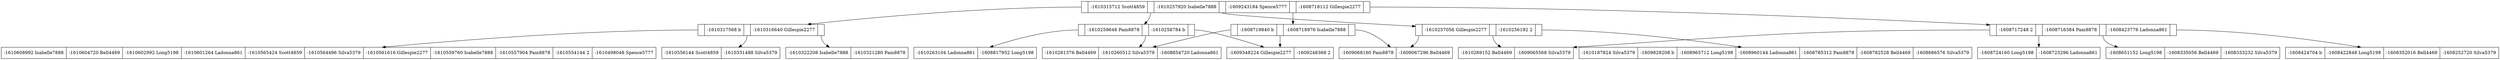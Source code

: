 digraph G {
node[shape=record]
		//Agregar Nodos Rama
R0x7f19a0048840[label="<C1>|-1610315712 
 Scott4859|<C2>|-1610257920 
 Isabelle7888|<C3>|-1609243184 
 Spence5777|<C4>|-1608718112 
 Gillespie2277|<C5>"];
R0x7f19a0048100[label="<C1>|-1610317568 
 b|<C2>|-1610316640 
 Gillespie2277|<C3>"];
R0x7f19a0000ea0[label="-1610608992 
 Isabelle7888|-1610604720 
 Bell4469|-1610602992 
 Long5198|-1610601264 
 Ladonna861|-1610565424 
 Scott4859|-1610564496 
 Silva5379|-1610561616 
 Gillespie2277|-1610559760 
 Isabelle7888|-1610557904 
 Pam8878|-1610554144 
 2|-1610498048 
 Spence5777"];
R0x7f19a000dd10[label="-1610556144 
 Scott4859|-1610331488 
 Silva5379"];
R0x7f19a0046ee0[label="-1610322208 
 Isabelle7888|-1610321280 
 Pam8878"];
R0x7f19a0056340[label="<C1>|-1610259648 
 Pam8878|<C2>|-1610258784 
 b|<C3>"];
R0x7f19a00555c0[label="-1610263104 
 Ladonna861|-1608817952 
 Long5198"];
R0x7f19a0055c80[label="-1610261376 
 Bell4469|-1610260512 
 Silva5379|-1608854720 
 Ladonna861"];
R0x7f19a0134b80[label="-1609348224 
 Gillespie2277|-1609248368 
 2"];
R0x7f19a0056d60[label="<C1>|-1610257056 
 Gillespie2277|<C2>|-1610256192 
 2|<C3>"];
R0x7f19a0179180[label="-1609068160 
 Pam8878|-1609067296 
 Bell4469"];
R0x7f19a0053e20[label="-1610269152 
 Bell4469|-1609065568 
 Silva5379"];
R0x7f19a0067bd0[label="-1610187824 
 Silva5379|-1609828208 
 b|-1608965712 
 Long5198|-1608960144 
 Ladonna861|-1608785312 
 Pam8878|-1608782528 
 Bell4469|-1608686576 
 Silva5379"];
R0x7f19a01ce220[label="<C1>|-1608719840 
 b|<C2>|-1608718976 
 Isabelle7888|<C3>"];
R0x7f19a0055c80[label="-1610261376 
 Bell4469|-1610260512 
 Silva5379|-1608854720 
 Ladonna861"];
R0x7f19a0134b80[label="-1609348224 
 Gillespie2277|-1609248368 
 2"];
R0x7f19a0179180[label="-1609068160 
 Pam8878|-1609067296 
 Bell4469"];
R0x7f19a01cec40[label="<C1>|-1608717248 
 2|<C2>|-1608716384 
 Pam8878|<C3>|-1608423776 
 Ladonna861|<C4>"];
R0x7f19a0053e20[label="-1610269152 
 Bell4469|-1609065568 
 Silva5379"];
R0x7f19a01cd140[label="-1608724160 
 Long5198|-1608723296 
 Ladonna861"];
R0x7f19a01dee70[label="-1608651152 
 Long5198|-1608335056 
 Bell4469|-1608333232 
 Silva5379"];
R0x7f19a0216300[label="-1608424704 
 b|-1608422848 
 Long5198|-1608352016 
 Bell4469|-1608252720 
 Silva5379"];
		//Agregar conexiones
R0x7f19a0048840:C1->R0x7f19a0048100;
R0x7f19a0048100:C1->R0x7f19a0000ea0;
R0x7f19a0048100:C2->R0x7f19a000dd10;
R0x7f19a0048100:C3->R0x7f19a0046ee0;
R0x7f19a0048840:C2->R0x7f19a0056340;
R0x7f19a0056340:C1->R0x7f19a00555c0;
R0x7f19a0056340:C2->R0x7f19a0055c80;
R0x7f19a0056340:C3->R0x7f19a0134b80;
R0x7f19a0048840:C3->R0x7f19a0056d60;
R0x7f19a0056d60:C1->R0x7f19a0179180;
R0x7f19a0056d60:C2->R0x7f19a0053e20;
R0x7f19a0056d60:C3->R0x7f19a0067bd0;
R0x7f19a0048840:C4->R0x7f19a01ce220;
R0x7f19a01ce220:C1->R0x7f19a0055c80;
R0x7f19a01ce220:C2->R0x7f19a0134b80;
R0x7f19a01ce220:C3->R0x7f19a0179180;
R0x7f19a0048840:C5->R0x7f19a01cec40;
R0x7f19a01cec40:C1->R0x7f19a0053e20;
R0x7f19a01cec40:C2->R0x7f19a01cd140;
R0x7f19a01cec40:C3->R0x7f19a01dee70;
R0x7f19a01cec40:C4->R0x7f19a0216300;
}